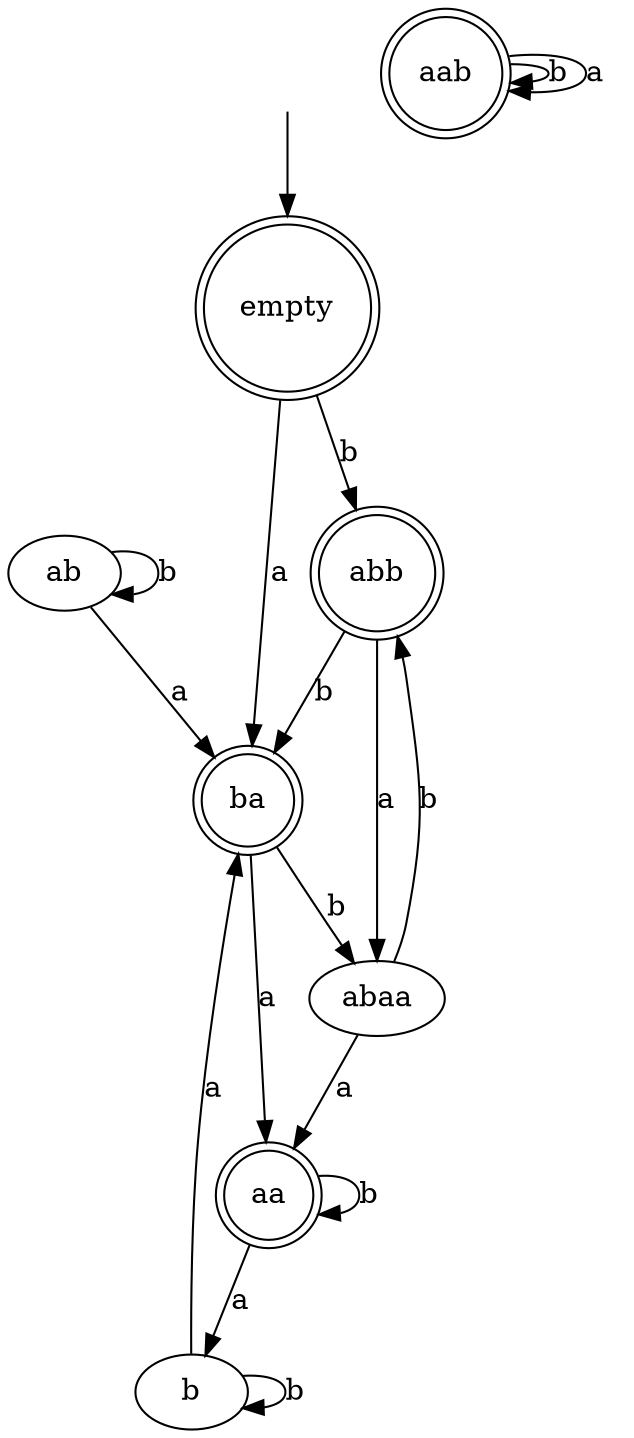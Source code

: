 digraph learned_dfa {
empty [label="empty", shape=doublecircle];
aab [label="aab", shape=doublecircle];
abb [label="abb", shape=doublecircle];
aa [label="aa", shape=doublecircle];
b [label="b"];
ba [label="ba", shape=doublecircle];
ab [label="ab"];
abaa [label="abaa"];
empty -> ba [label="a"];
empty -> abb [label="b"];
aab -> aab [label="b"];
aab -> aab [label="a"];
abb -> ba [label="b"];
abb -> abaa [label="a"];
aa -> aa [label="b"];
aa -> b [label="a"];
b -> ba [label="a"];
b -> b [label="b"];
ba -> aa [label="a"];
ba -> abaa [label="b"];
ab -> ba [label="a"];
ab -> ab [label="b"];
abaa -> aa [label="a"];
abaa -> abb [label="b"];
__start0 [shape=none, label=""];
__start0 -> empty [label=""];
}
